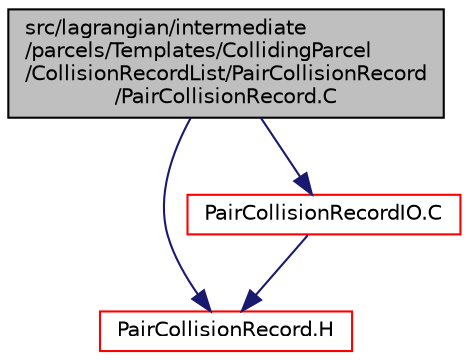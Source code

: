digraph "src/lagrangian/intermediate/parcels/Templates/CollidingParcel/CollisionRecordList/PairCollisionRecord/PairCollisionRecord.C"
{
  bgcolor="transparent";
  edge [fontname="Helvetica",fontsize="10",labelfontname="Helvetica",labelfontsize="10"];
  node [fontname="Helvetica",fontsize="10",shape=record];
  Node1 [label="src/lagrangian/intermediate\l/parcels/Templates/CollidingParcel\l/CollisionRecordList/PairCollisionRecord\l/PairCollisionRecord.C",height=0.2,width=0.4,color="black", fillcolor="grey75", style="filled", fontcolor="black"];
  Node1 -> Node2 [color="midnightblue",fontsize="10",style="solid",fontname="Helvetica"];
  Node2 [label="PairCollisionRecord.H",height=0.2,width=0.4,color="red",URL="$a06669.html"];
  Node1 -> Node3 [color="midnightblue",fontsize="10",style="solid",fontname="Helvetica"];
  Node3 [label="PairCollisionRecordIO.C",height=0.2,width=0.4,color="red",URL="$a06671.html"];
  Node3 -> Node2 [color="midnightblue",fontsize="10",style="solid",fontname="Helvetica"];
}
